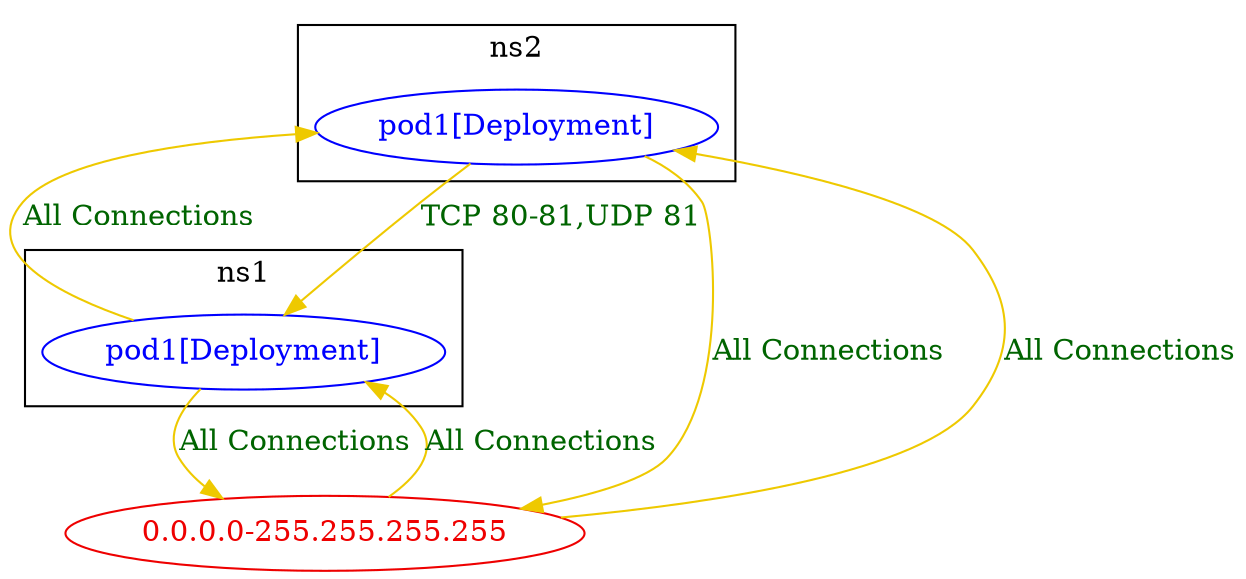 digraph {
	subgraph "cluster_ns1" {
		color="black"
		fontcolor="black"
		"ns1/pod1[Deployment]" [label="pod1[Deployment]" color="blue" fontcolor="blue"]
		label="ns1"
	}
	subgraph "cluster_ns2" {
		color="black"
		fontcolor="black"
		"ns2/pod1[Deployment]" [label="pod1[Deployment]" color="blue" fontcolor="blue"]
		label="ns2"
	}
	"0.0.0.0-255.255.255.255" [label="0.0.0.0-255.255.255.255" color="red2" fontcolor="red2"]
	"0.0.0.0-255.255.255.255" -> "ns1/pod1[Deployment]" [label="All Connections" color="gold2" fontcolor="darkgreen" weight=0.5]
	"0.0.0.0-255.255.255.255" -> "ns2/pod1[Deployment]" [label="All Connections" color="gold2" fontcolor="darkgreen" weight=0.5]
	"ns1/pod1[Deployment]" -> "0.0.0.0-255.255.255.255" [label="All Connections" color="gold2" fontcolor="darkgreen" weight=1]
	"ns1/pod1[Deployment]" -> "ns2/pod1[Deployment]" [label="All Connections" color="gold2" fontcolor="darkgreen" weight=0.5]
	"ns2/pod1[Deployment]" -> "0.0.0.0-255.255.255.255" [label="All Connections" color="gold2" fontcolor="darkgreen" weight=1]
	"ns2/pod1[Deployment]" -> "ns1/pod1[Deployment]" [label="TCP 80-81,UDP 81" color="gold2" fontcolor="darkgreen" weight=1]
}